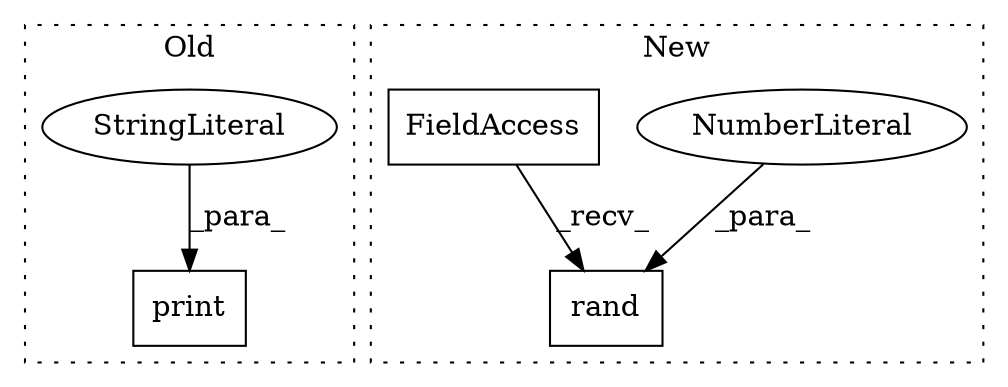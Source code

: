 digraph G {
subgraph cluster0 {
1 [label="print" a="32" s="3284,3319" l="6,1" shape="box"];
4 [label="StringLiteral" a="45" s="3290" l="18" shape="ellipse"];
label = "Old";
style="dotted";
}
subgraph cluster1 {
2 [label="rand" a="32" s="3892,3900" l="5,1" shape="box"];
3 [label="NumberLiteral" a="34" s="3897" l="1" shape="ellipse"];
5 [label="FieldAccess" a="22" s="3886" l="5" shape="box"];
label = "New";
style="dotted";
}
3 -> 2 [label="_para_"];
4 -> 1 [label="_para_"];
5 -> 2 [label="_recv_"];
}
